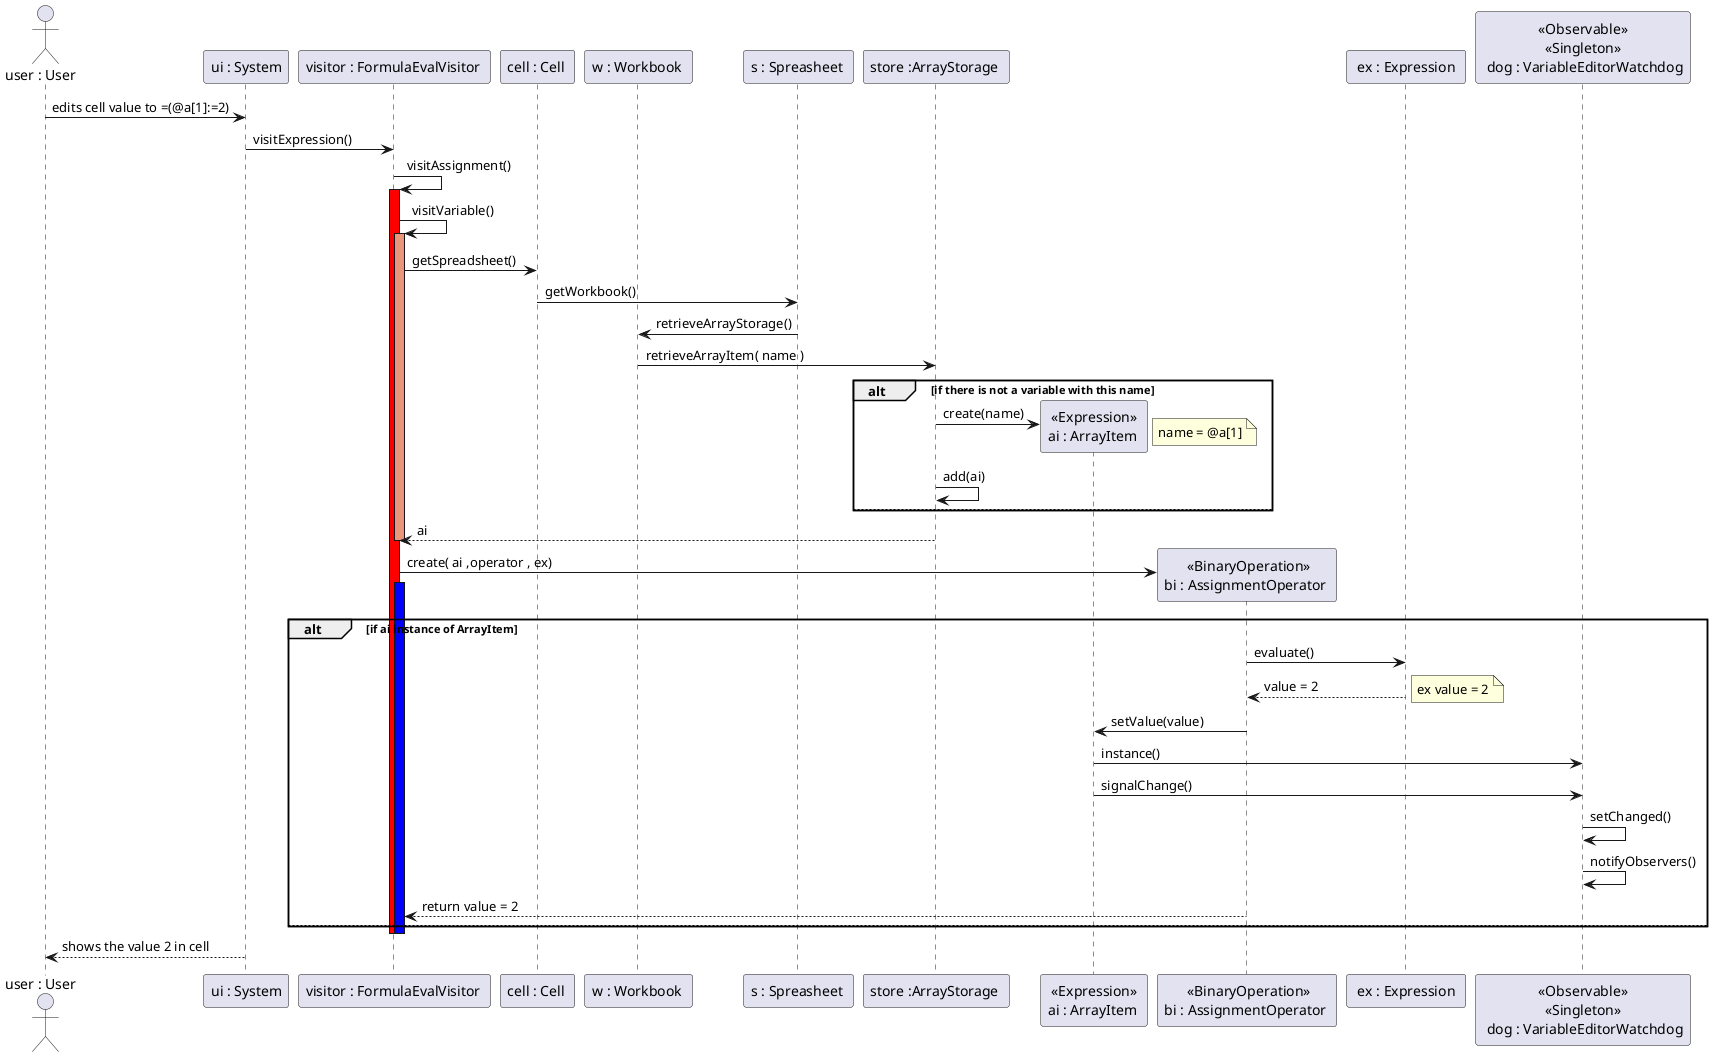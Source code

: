 @startuml image04.png

'Workbook
'ArrayStorage
'ArrayItem
'Variable
'Value
'VariableEditorExtension
'VariableEditorController
'VariableEditorPanel
'UIExtensionVariableEditor


actor "user : User " as user
participant "ui : System" as ui
participant "visitor : FormulaEvalVisitor " as visitor

participant "cell : Cell " as cell
participant "w : Workbook " as w
participant "s : Spreasheet " as s
participant "store :ArrayStorage " as store
participant "<<Expression>>\nai : ArrayItem " as ai
participant " <<BinaryOperation>>\nbi : AssignmentOperator " as bi 
participant " ex : Expression " as ex
participant "<<Observable>>\n<< Singleton >>\n dog : VariableEditorWatchdog" as dog

user -> ui : edits cell value to =(@a[1]:=2)

ui -> visitor : visitExpression()

visitor -> visitor : visitAssignment()

'activate visitor #FFBBBB
activate visitor #red
visitor -> visitor : visitVariable()
activate visitor #DarkSalmon
visitor -> cell : getSpreadsheet()
cell -> s : getWorkbook()
s -> w : retrieveArrayStorage()
w -> store : retrieveArrayItem( name )
'return this.cell.getSpreadsheet().getWorkbook().retrieveArrayStorage().retrieveArrayItem(ctx.getText());
alt if there is not a variable with this name 
    create ai
    store -> ai : create(name)
    note right : name = @a[1]
    store -> store : add(ai)
else 
end
store --> visitor : ai

deactivate visitor

create bi
visitor -> bi : create( ai ,operator , ex)
activate visitor #blue
alt if ai instance of ArrayItem
bi -> ex : evaluate()
ex --> bi : value = 2
note right : ex value = 2
bi -> ai : setValue(value)

ai -> dog : instance()
ai -> dog : signalChange()
dog -> dog : setChanged()
dog -> dog : notifyObservers()
bi --> visitor : return value = 2

else
end
deactivate visitor

deactivate visitor

ui --> user : shows the value 2 in cell
@enduml